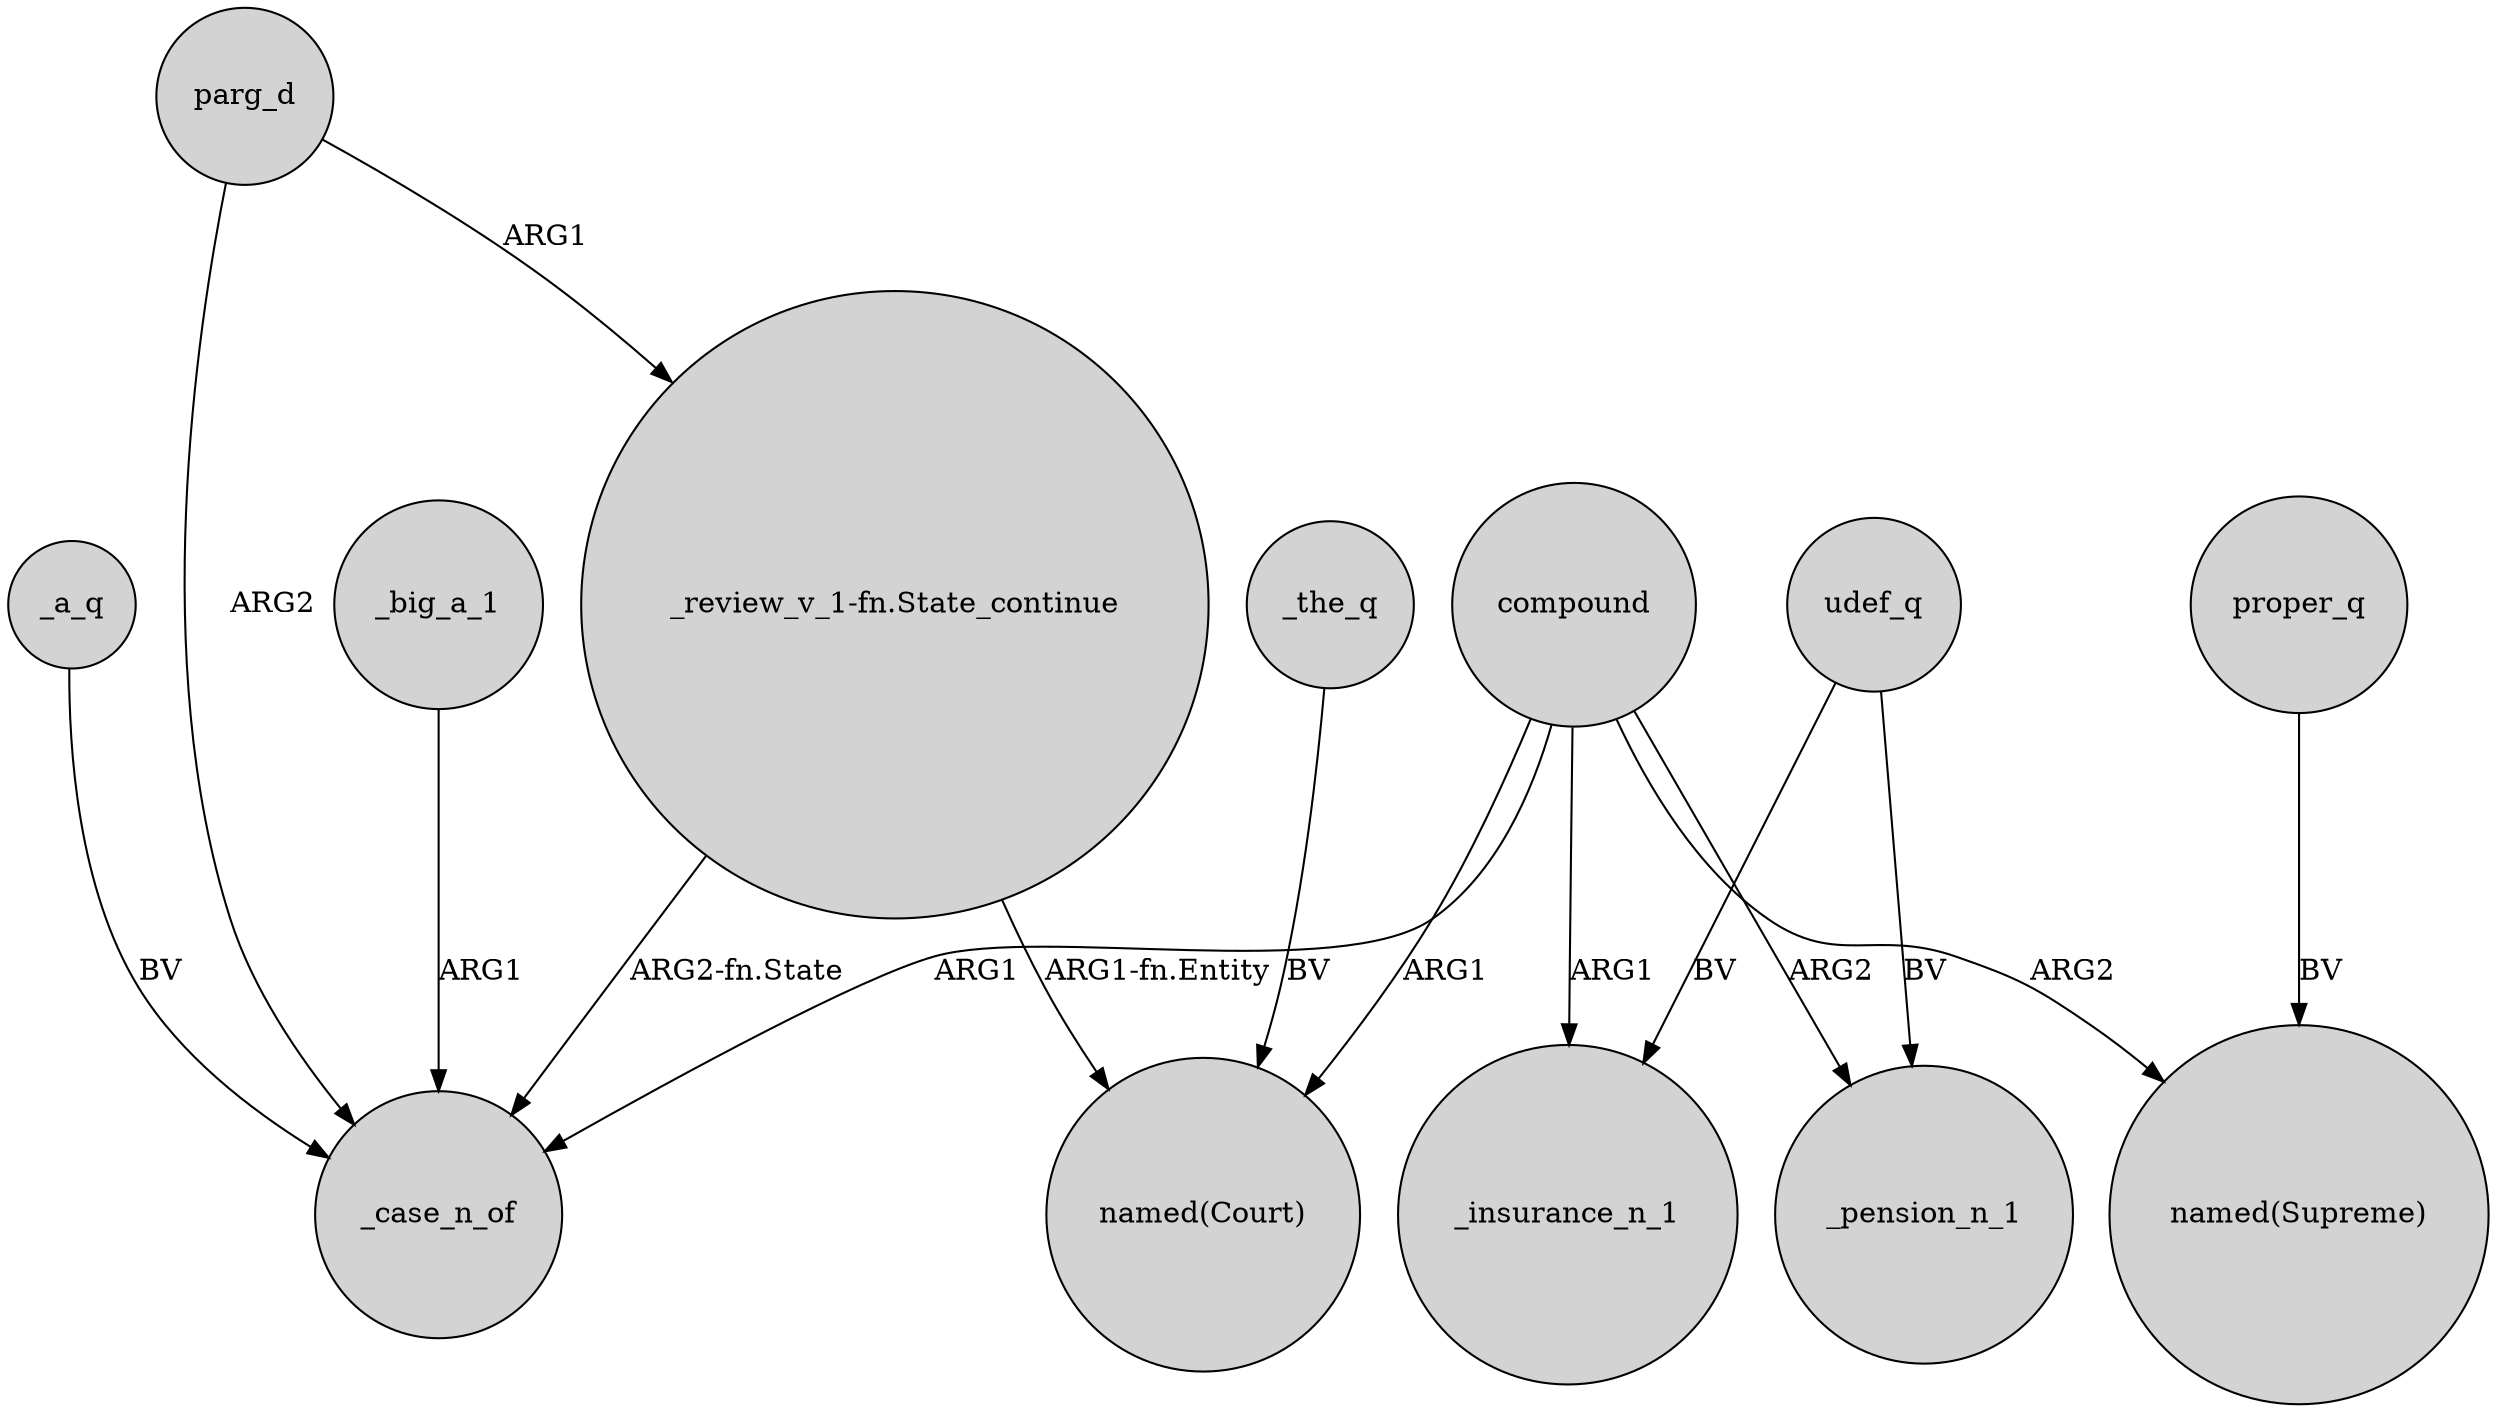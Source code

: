 digraph {
	node [shape=circle style=filled]
	parg_d -> "_review_v_1-fn.State_continue" [label=ARG1]
	compound -> _insurance_n_1 [label=ARG1]
	udef_q -> _insurance_n_1 [label=BV]
	compound -> _case_n_of [label=ARG1]
	"_review_v_1-fn.State_continue" -> "named(Court)" [label="ARG1-fn.Entity"]
	compound -> "named(Court)" [label=ARG1]
	_a_q -> _case_n_of [label=BV]
	_the_q -> "named(Court)" [label=BV]
	proper_q -> "named(Supreme)" [label=BV]
	_big_a_1 -> _case_n_of [label=ARG1]
	compound -> "named(Supreme)" [label=ARG2]
	udef_q -> _pension_n_1 [label=BV]
	compound -> _pension_n_1 [label=ARG2]
	"_review_v_1-fn.State_continue" -> _case_n_of [label="ARG2-fn.State"]
	parg_d -> _case_n_of [label=ARG2]
}
